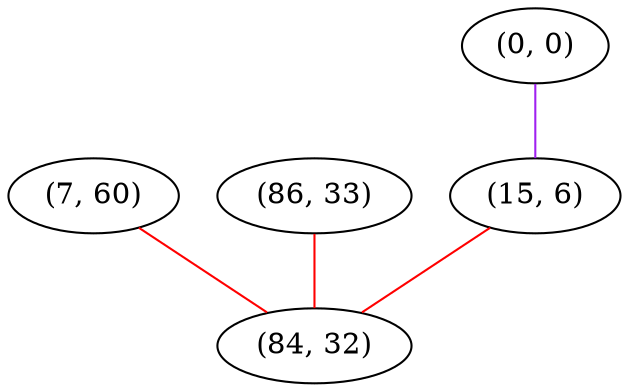 graph "" {
"(7, 60)";
"(86, 33)";
"(0, 0)";
"(15, 6)";
"(84, 32)";
"(7, 60)" -- "(84, 32)"  [color=red, key=0, weight=1];
"(86, 33)" -- "(84, 32)"  [color=red, key=0, weight=1];
"(0, 0)" -- "(15, 6)"  [color=purple, key=0, weight=4];
"(15, 6)" -- "(84, 32)"  [color=red, key=0, weight=1];
}

